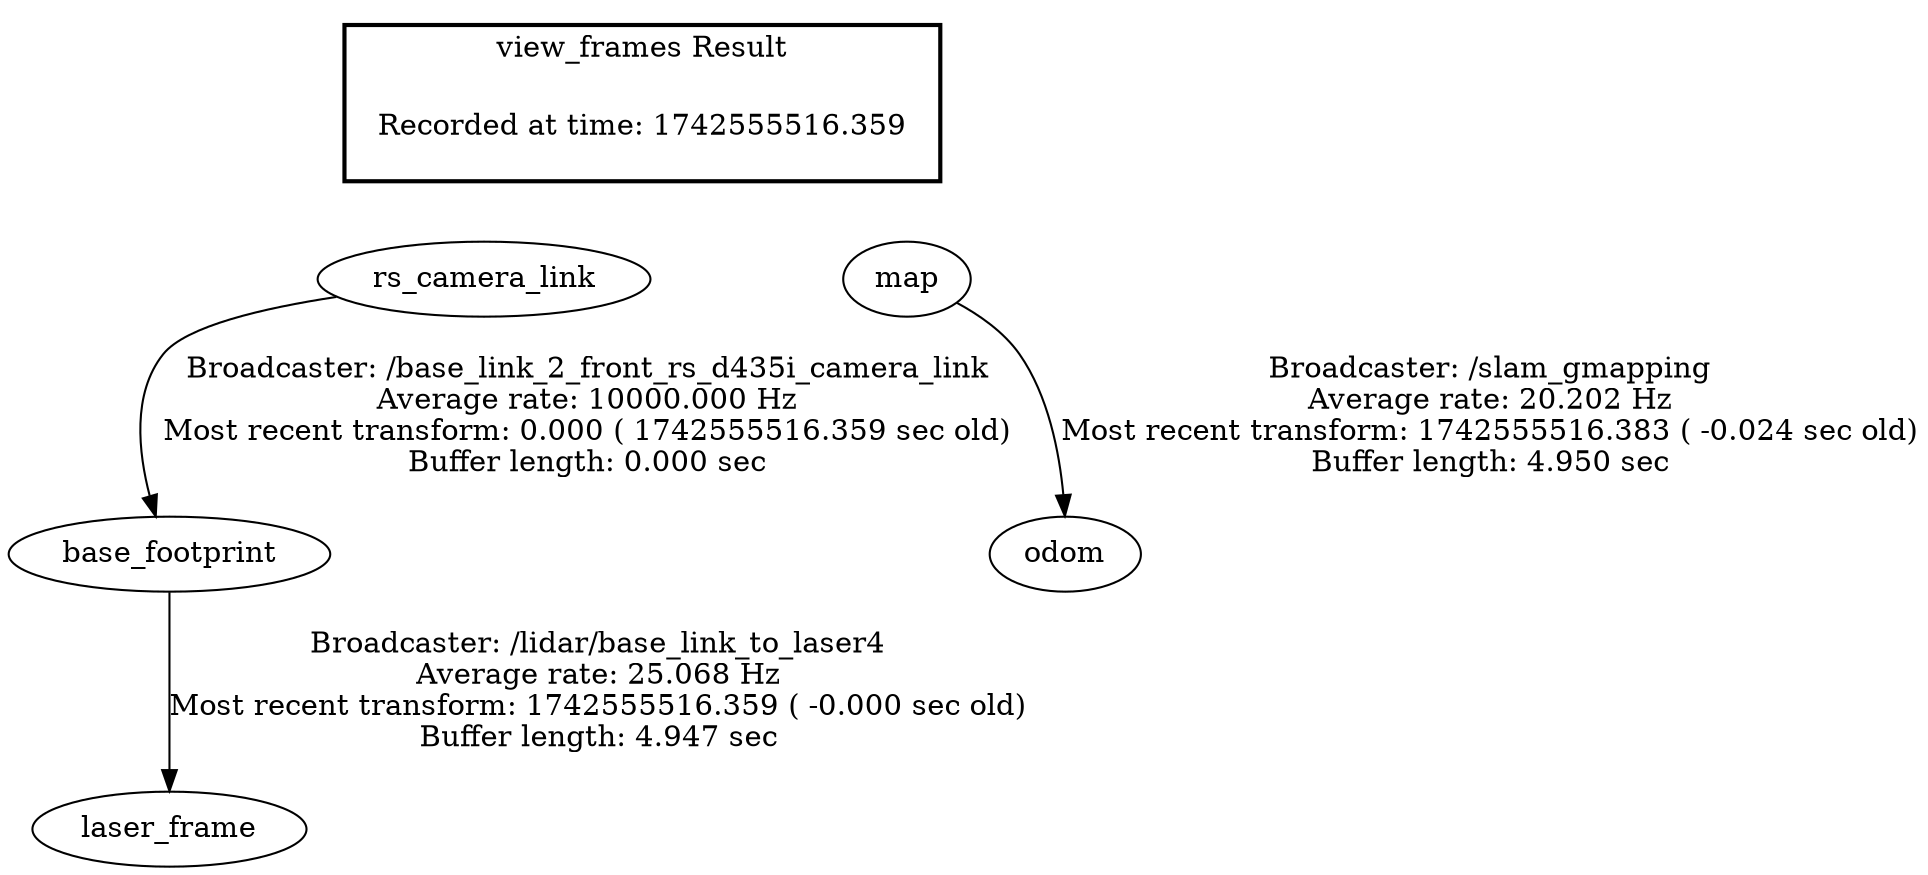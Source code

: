 digraph G {
"rs_camera_link" -> "base_footprint"[label="Broadcaster: /base_link_2_front_rs_d435i_camera_link\nAverage rate: 10000.000 Hz\nMost recent transform: 0.000 ( 1742555516.359 sec old)\nBuffer length: 0.000 sec\n"];
"base_footprint" -> "laser_frame"[label="Broadcaster: /lidar/base_link_to_laser4\nAverage rate: 25.068 Hz\nMost recent transform: 1742555516.359 ( -0.000 sec old)\nBuffer length: 4.947 sec\n"];
"map" -> "odom"[label="Broadcaster: /slam_gmapping\nAverage rate: 20.202 Hz\nMost recent transform: 1742555516.383 ( -0.024 sec old)\nBuffer length: 4.950 sec\n"];
edge [style=invis];
 subgraph cluster_legend { style=bold; color=black; label ="view_frames Result";
"Recorded at time: 1742555516.359"[ shape=plaintext ] ;
 }->"rs_camera_link";
edge [style=invis];
 subgraph cluster_legend { style=bold; color=black; label ="view_frames Result";
"Recorded at time: 1742555516.359"[ shape=plaintext ] ;
 }->"map";
}